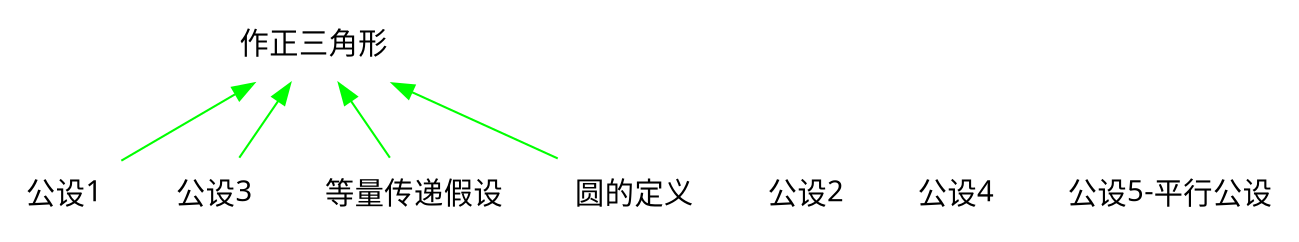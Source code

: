 
digraph {
    rankdir="BT"
    node [shape=polygon sides=4 distortion=0.0 orientation=0.0 skew=0.0 color=white style=filled fontname="Helvetica-Outline"]
        p138 [id=p138 label="公设1" href="/欧式几何/2023/11/14/公设1"]
        p139 [id=p139 label="公设2" href="/欧式几何/2023/11/14/公设2"]
        p140 [id=p140 label="公设3" href="/欧式几何/2023/11/14/公设3"]
        p141 [id=p141 label="公设4" href="/欧式几何/2023/11/14/公设4"]
        p143 [id=p143 label="作正三角形" href="/欧式几何/2023/11/14/作正三角形"]
        p142 [id=p142 label="公设5-平行公设" href="/欧式几何/2023/11/14/公设5"]
        p147 [id=p147 label="等量传递假设" href="/欧式几何/2023/11/14/等量传递假设"]
        p148 [id=p148 label="圆的定义" href="/欧式几何/2023/11/14/圆的定义"]
                                                                        p138->p143 [color="#00ff00"]
                p140->p143 [color="#00ff00"]
                p147->p143 [color="#00ff00"]
                p148->p143 [color="#00ff00"]
                                                }